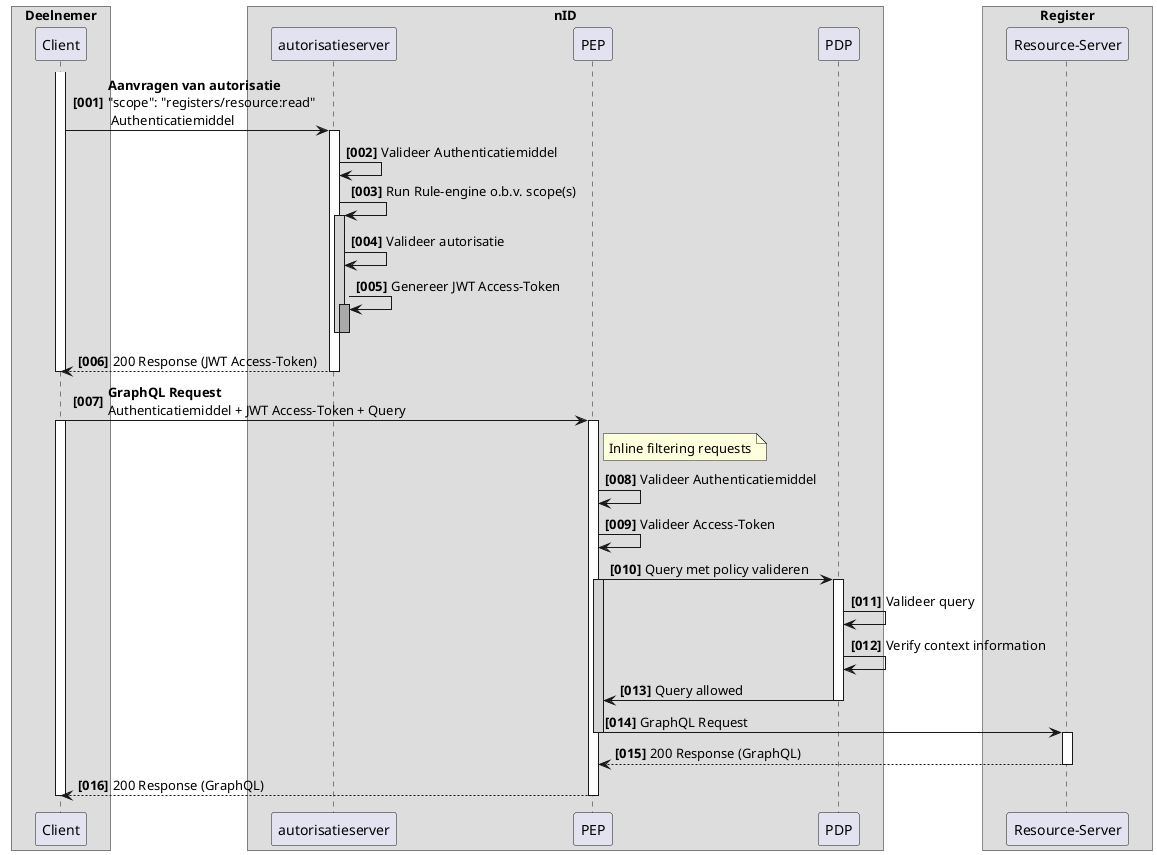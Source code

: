 @startuml rfc0014-01-aanvragen_autorisatie
' !pragma teoz true

skinparam ParticipantPadding 20
skinparam BoxPadding 10

box "Deelnemer"
    participant "Client" as Client
end box

box "nID"
    participant "autorisatieserver" as AuthzServer
    participant "PEP" as PEP
    participant "PDP" as PDP
end box

box "Register"
    participant "Resource-Server" as resourceserver
end box

autonumber "<b>[000]"
activate Client
    Client -> AuthzServer: **Aanvragen van autorisatie**\n"scope": "registers/resource:read"\n Authenticatiemiddel
    activate AuthzServer
        AuthzServer -> AuthzServer: Valideer Authenticatiemiddel
        AuthzServer -> AuthzServer: Run Rule-engine o.b.v. scope(s)
        activate AuthzServer #LightGray
            AuthzServer -> AuthzServer: Valideer autorisatie
            AuthzServer -> AuthzServer: Genereer JWT Access-Token
            activate AuthzServer #DarkGray
            deactivate AuthzServer
        deactivate AuthzServer
        AuthzServer --> Client --: 200 Response (JWT Access-Token)
    deactivate AuthzServer
deactivate Client


Client -> PEP: **GraphQL Request**\nAuthenticatiemiddel + JWT Access-Token + Query 
activate Client


    activate PEP
    note right of PEP: Inline filtering requests

    PEP -> PEP: Valideer Authenticatiemiddel
    PEP -> PEP: Valideer Access-Token
    PEP -> PDP: Query met policy valideren
        activate PEP #LightGray
            activate PDP
                PDP -> PDP: Valideer query
                PDP -> PDP: Verify context information    
                PDP -> PEP: Query allowed
            deactivate PDP
            PEP -> resourceserver: GraphQL Request
        deactivate PEP

        activate resourceserver
            resourceserver --> PEP: 200 Response (GraphQL)
        deactivate resourceserver
    
    PEP --> Client: 200 Response (GraphQL)
    deactivate PEP

deactivate Client

@enduml